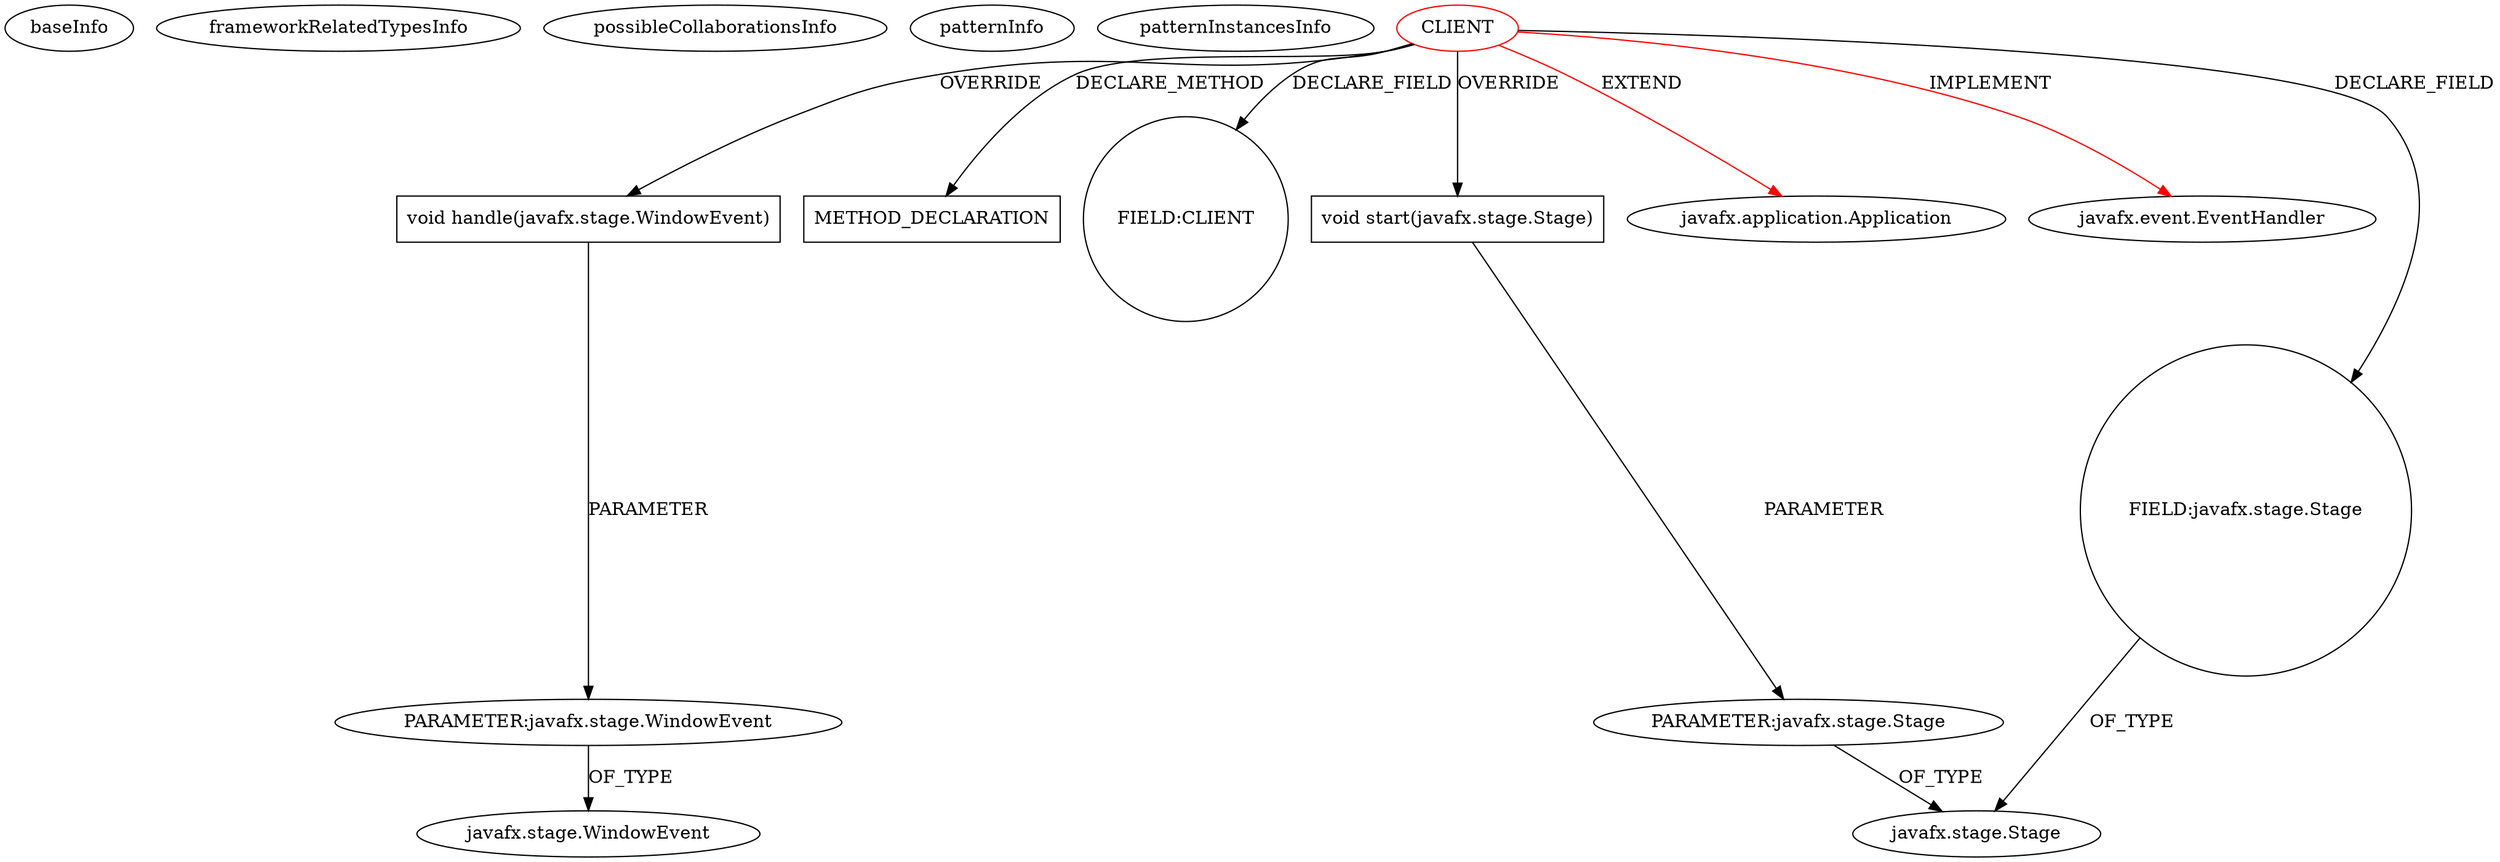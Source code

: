 digraph {
baseInfo[graphId=1170,category="pattern",isAnonymous=false,possibleRelation=false]
frameworkRelatedTypesInfo[0="javafx.application.Application",1="javafx.event.EventHandler"]
possibleCollaborationsInfo[]
patternInfo[frequency=2.0,patternRootClient=0]
patternInstancesInfo[0="mckinley-olsen-CS5200_Tanks~/mckinley-olsen-CS5200_Tanks/CS5200_Tanks-master/Implementation/TanksClient/src/tanks/Tanks.java~Tanks~3590",1="Technius-Starbound-Mod-Toolkit~/Technius-Starbound-Mod-Toolkit/Starbound-Mod-Toolkit-master/src/main/java/co/technius/starboundmodtoolkit/ModToolkit.java~ModToolkit~1421"]
13[label="javafx.stage.WindowEvent",vertexType="FRAMEWORK_CLASS_TYPE",isFrameworkType=false]
12[label="PARAMETER:javafx.stage.WindowEvent",vertexType="PARAMETER_DECLARATION",isFrameworkType=false]
11[label="void handle(javafx.stage.WindowEvent)",vertexType="OVERRIDING_METHOD_DECLARATION",isFrameworkType=false,shape=box]
0[label="CLIENT",vertexType="ROOT_CLIENT_CLASS_DECLARATION",isFrameworkType=false,color=red]
40[label="METHOD_DECLARATION",vertexType="CLIENT_METHOD_DECLARATION",isFrameworkType=false,shape=box]
3[label="FIELD:CLIENT",vertexType="FIELD_DECLARATION",isFrameworkType=false,shape=circle]
8[label="void start(javafx.stage.Stage)",vertexType="OVERRIDING_METHOD_DECLARATION",isFrameworkType=false,shape=box]
9[label="PARAMETER:javafx.stage.Stage",vertexType="PARAMETER_DECLARATION",isFrameworkType=false]
7[label="javafx.stage.Stage",vertexType="FRAMEWORK_CLASS_TYPE",isFrameworkType=false]
1[label="javafx.application.Application",vertexType="FRAMEWORK_CLASS_TYPE",isFrameworkType=false]
2[label="javafx.event.EventHandler",vertexType="FRAMEWORK_INTERFACE_TYPE",isFrameworkType=false]
6[label="FIELD:javafx.stage.Stage",vertexType="FIELD_DECLARATION",isFrameworkType=false,shape=circle]
0->3[label="DECLARE_FIELD"]
6->7[label="OF_TYPE"]
0->1[label="EXTEND",color=red]
8->9[label="PARAMETER"]
11->12[label="PARAMETER"]
0->2[label="IMPLEMENT",color=red]
0->11[label="OVERRIDE"]
9->7[label="OF_TYPE"]
12->13[label="OF_TYPE"]
0->40[label="DECLARE_METHOD"]
0->8[label="OVERRIDE"]
0->6[label="DECLARE_FIELD"]
}
